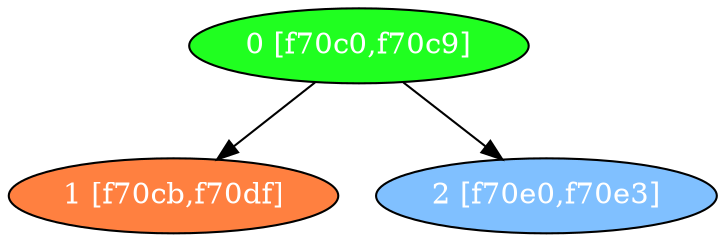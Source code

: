 diGraph libnss3{
	libnss3_0  [style=filled fillcolor="#20FF20" fontcolor="#ffffff" shape=oval label="0 [f70c0,f70c9]"]
	libnss3_1  [style=filled fillcolor="#FF8040" fontcolor="#ffffff" shape=oval label="1 [f70cb,f70df]"]
	libnss3_2  [style=filled fillcolor="#80C0FF" fontcolor="#ffffff" shape=oval label="2 [f70e0,f70e3]"]

	libnss3_0 -> libnss3_1
	libnss3_0 -> libnss3_2
}